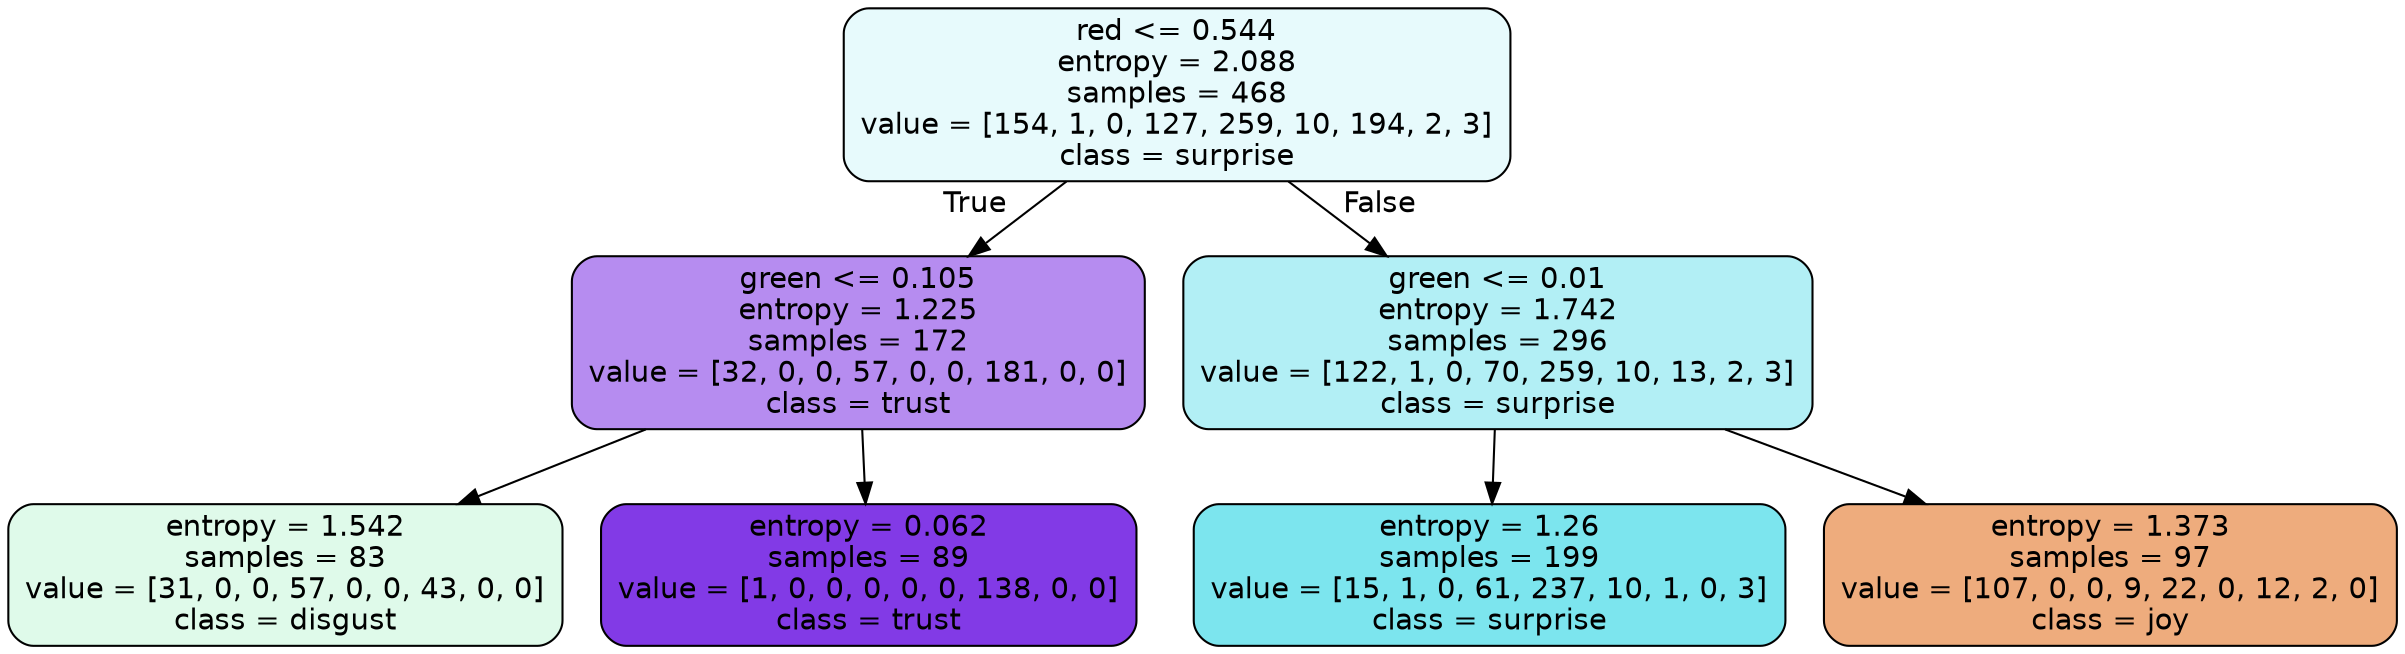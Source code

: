 digraph Tree {
node [shape=box, style="filled, rounded", color="black", fontname=helvetica] ;
edge [fontname=helvetica] ;
0 [label="red <= 0.544\nentropy = 2.088\nsamples = 468\nvalue = [154, 1, 0, 127, 259, 10, 194, 2, 3]\nclass = surprise", fillcolor="#39d7e51e"] ;
1 [label="green <= 0.105\nentropy = 1.225\nsamples = 172\nvalue = [32, 0, 0, 57, 0, 0, 181, 0, 0]\nclass = trust", fillcolor="#8139e594"] ;
0 -> 1 [labeldistance=2.5, labelangle=45, headlabel="True"] ;
2 [label="entropy = 1.542\nsamples = 83\nvalue = [31, 0, 0, 57, 0, 0, 43, 0, 0]\nclass = disgust", fillcolor="#39e58129"] ;
1 -> 2 ;
3 [label="entropy = 0.062\nsamples = 89\nvalue = [1, 0, 0, 0, 0, 0, 138, 0, 0]\nclass = trust", fillcolor="#8139e5fd"] ;
1 -> 3 ;
4 [label="green <= 0.01\nentropy = 1.742\nsamples = 296\nvalue = [122, 1, 0, 70, 259, 10, 13, 2, 3]\nclass = surprise", fillcolor="#39d7e562"] ;
0 -> 4 [labeldistance=2.5, labelangle=-45, headlabel="False"] ;
5 [label="entropy = 1.26\nsamples = 199\nvalue = [15, 1, 0, 61, 237, 10, 1, 0, 3]\nclass = surprise", fillcolor="#39d7e5a8"] ;
4 -> 5 ;
6 [label="entropy = 1.373\nsamples = 97\nvalue = [107, 0, 0, 9, 22, 0, 12, 2, 0]\nclass = joy", fillcolor="#e58139a7"] ;
4 -> 6 ;
}